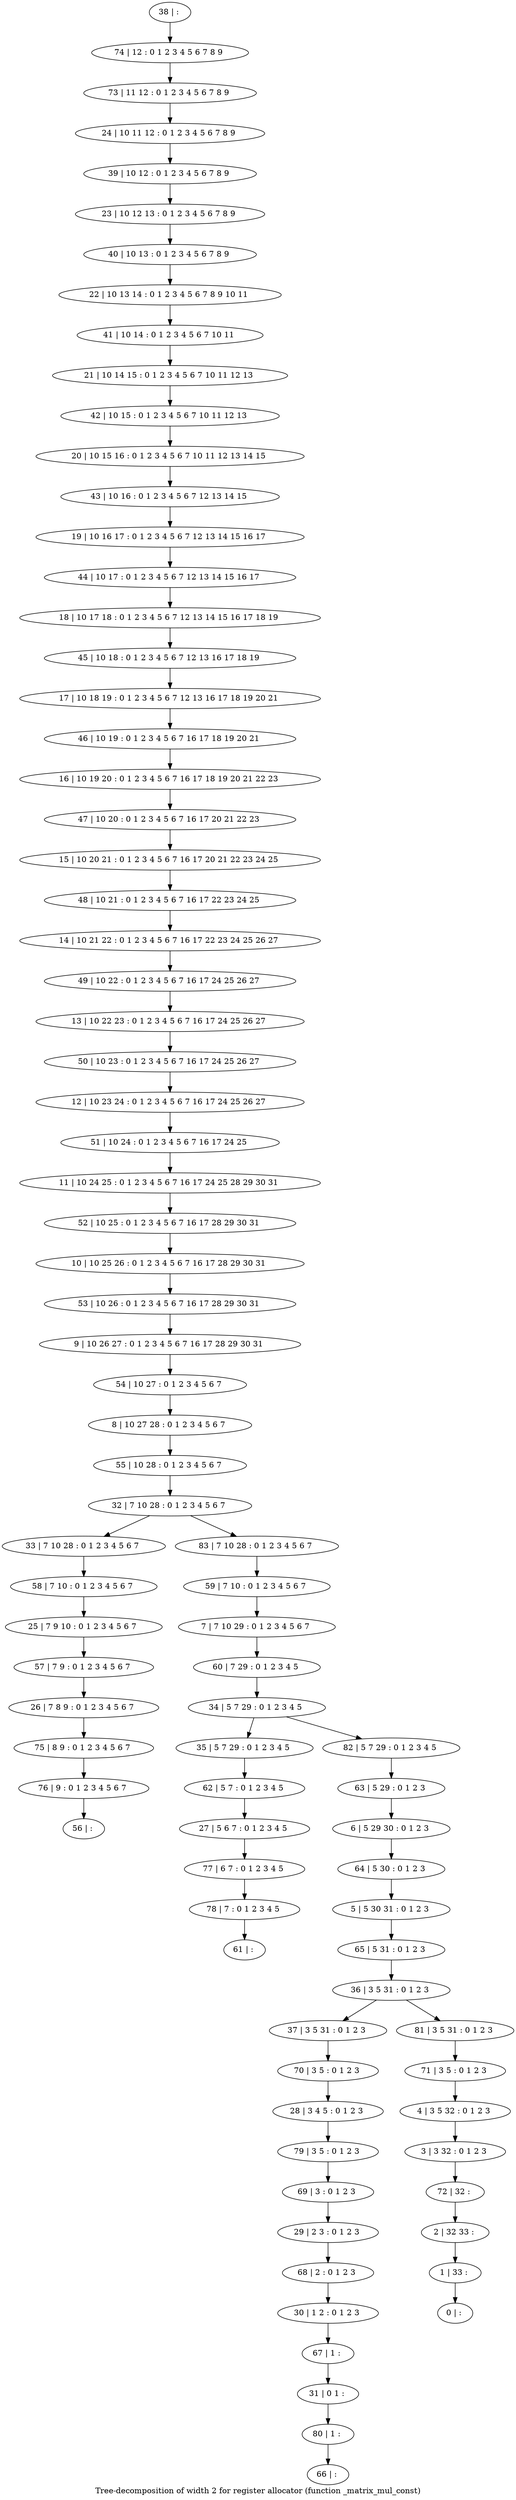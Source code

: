 digraph G {
graph [label="Tree-decomposition of width 2 for register allocator (function _matrix_mul_const)"]
0[label="0 | : "];
1[label="1 | 33 : "];
2[label="2 | 32 33 : "];
3[label="3 | 3 32 : 0 1 2 3 "];
4[label="4 | 3 5 32 : 0 1 2 3 "];
5[label="5 | 5 30 31 : 0 1 2 3 "];
6[label="6 | 5 29 30 : 0 1 2 3 "];
7[label="7 | 7 10 29 : 0 1 2 3 4 5 6 7 "];
8[label="8 | 10 27 28 : 0 1 2 3 4 5 6 7 "];
9[label="9 | 10 26 27 : 0 1 2 3 4 5 6 7 16 17 28 29 30 31 "];
10[label="10 | 10 25 26 : 0 1 2 3 4 5 6 7 16 17 28 29 30 31 "];
11[label="11 | 10 24 25 : 0 1 2 3 4 5 6 7 16 17 24 25 28 29 30 31 "];
12[label="12 | 10 23 24 : 0 1 2 3 4 5 6 7 16 17 24 25 26 27 "];
13[label="13 | 10 22 23 : 0 1 2 3 4 5 6 7 16 17 24 25 26 27 "];
14[label="14 | 10 21 22 : 0 1 2 3 4 5 6 7 16 17 22 23 24 25 26 27 "];
15[label="15 | 10 20 21 : 0 1 2 3 4 5 6 7 16 17 20 21 22 23 24 25 "];
16[label="16 | 10 19 20 : 0 1 2 3 4 5 6 7 16 17 18 19 20 21 22 23 "];
17[label="17 | 10 18 19 : 0 1 2 3 4 5 6 7 12 13 16 17 18 19 20 21 "];
18[label="18 | 10 17 18 : 0 1 2 3 4 5 6 7 12 13 14 15 16 17 18 19 "];
19[label="19 | 10 16 17 : 0 1 2 3 4 5 6 7 12 13 14 15 16 17 "];
20[label="20 | 10 15 16 : 0 1 2 3 4 5 6 7 10 11 12 13 14 15 "];
21[label="21 | 10 14 15 : 0 1 2 3 4 5 6 7 10 11 12 13 "];
22[label="22 | 10 13 14 : 0 1 2 3 4 5 6 7 8 9 10 11 "];
23[label="23 | 10 12 13 : 0 1 2 3 4 5 6 7 8 9 "];
24[label="24 | 10 11 12 : 0 1 2 3 4 5 6 7 8 9 "];
25[label="25 | 7 9 10 : 0 1 2 3 4 5 6 7 "];
26[label="26 | 7 8 9 : 0 1 2 3 4 5 6 7 "];
27[label="27 | 5 6 7 : 0 1 2 3 4 5 "];
28[label="28 | 3 4 5 : 0 1 2 3 "];
29[label="29 | 2 3 : 0 1 2 3 "];
30[label="30 | 1 2 : 0 1 2 3 "];
31[label="31 | 0 1 : "];
32[label="32 | 7 10 28 : 0 1 2 3 4 5 6 7 "];
33[label="33 | 7 10 28 : 0 1 2 3 4 5 6 7 "];
34[label="34 | 5 7 29 : 0 1 2 3 4 5 "];
35[label="35 | 5 7 29 : 0 1 2 3 4 5 "];
36[label="36 | 3 5 31 : 0 1 2 3 "];
37[label="37 | 3 5 31 : 0 1 2 3 "];
38[label="38 | : "];
39[label="39 | 10 12 : 0 1 2 3 4 5 6 7 8 9 "];
40[label="40 | 10 13 : 0 1 2 3 4 5 6 7 8 9 "];
41[label="41 | 10 14 : 0 1 2 3 4 5 6 7 10 11 "];
42[label="42 | 10 15 : 0 1 2 3 4 5 6 7 10 11 12 13 "];
43[label="43 | 10 16 : 0 1 2 3 4 5 6 7 12 13 14 15 "];
44[label="44 | 10 17 : 0 1 2 3 4 5 6 7 12 13 14 15 16 17 "];
45[label="45 | 10 18 : 0 1 2 3 4 5 6 7 12 13 16 17 18 19 "];
46[label="46 | 10 19 : 0 1 2 3 4 5 6 7 16 17 18 19 20 21 "];
47[label="47 | 10 20 : 0 1 2 3 4 5 6 7 16 17 20 21 22 23 "];
48[label="48 | 10 21 : 0 1 2 3 4 5 6 7 16 17 22 23 24 25 "];
49[label="49 | 10 22 : 0 1 2 3 4 5 6 7 16 17 24 25 26 27 "];
50[label="50 | 10 23 : 0 1 2 3 4 5 6 7 16 17 24 25 26 27 "];
51[label="51 | 10 24 : 0 1 2 3 4 5 6 7 16 17 24 25 "];
52[label="52 | 10 25 : 0 1 2 3 4 5 6 7 16 17 28 29 30 31 "];
53[label="53 | 10 26 : 0 1 2 3 4 5 6 7 16 17 28 29 30 31 "];
54[label="54 | 10 27 : 0 1 2 3 4 5 6 7 "];
55[label="55 | 10 28 : 0 1 2 3 4 5 6 7 "];
56[label="56 | : "];
57[label="57 | 7 9 : 0 1 2 3 4 5 6 7 "];
58[label="58 | 7 10 : 0 1 2 3 4 5 6 7 "];
59[label="59 | 7 10 : 0 1 2 3 4 5 6 7 "];
60[label="60 | 7 29 : 0 1 2 3 4 5 "];
61[label="61 | : "];
62[label="62 | 5 7 : 0 1 2 3 4 5 "];
63[label="63 | 5 29 : 0 1 2 3 "];
64[label="64 | 5 30 : 0 1 2 3 "];
65[label="65 | 5 31 : 0 1 2 3 "];
66[label="66 | : "];
67[label="67 | 1 : "];
68[label="68 | 2 : 0 1 2 3 "];
69[label="69 | 3 : 0 1 2 3 "];
70[label="70 | 3 5 : 0 1 2 3 "];
71[label="71 | 3 5 : 0 1 2 3 "];
72[label="72 | 32 : "];
73[label="73 | 11 12 : 0 1 2 3 4 5 6 7 8 9 "];
74[label="74 | 12 : 0 1 2 3 4 5 6 7 8 9 "];
75[label="75 | 8 9 : 0 1 2 3 4 5 6 7 "];
76[label="76 | 9 : 0 1 2 3 4 5 6 7 "];
77[label="77 | 6 7 : 0 1 2 3 4 5 "];
78[label="78 | 7 : 0 1 2 3 4 5 "];
79[label="79 | 3 5 : 0 1 2 3 "];
80[label="80 | 1 : "];
81[label="81 | 3 5 31 : 0 1 2 3 "];
82[label="82 | 5 7 29 : 0 1 2 3 4 5 "];
83[label="83 | 7 10 28 : 0 1 2 3 4 5 6 7 "];
57->26 ;
25->57 ;
58->25 ;
33->58 ;
62->27 ;
35->62 ;
67->31 ;
30->67 ;
68->30 ;
29->68 ;
69->29 ;
70->28 ;
37->70 ;
26->75 ;
76->56 ;
75->76 ;
27->77 ;
78->61 ;
77->78 ;
79->69 ;
28->79 ;
80->66 ;
31->80 ;
38->74 ;
74->73 ;
73->24 ;
24->39 ;
39->23 ;
23->40 ;
40->22 ;
22->41 ;
41->21 ;
21->42 ;
42->20 ;
20->43 ;
43->19 ;
19->44 ;
44->18 ;
18->45 ;
45->17 ;
17->46 ;
46->16 ;
16->47 ;
47->15 ;
15->48 ;
48->14 ;
14->49 ;
49->13 ;
13->50 ;
50->12 ;
12->51 ;
51->11 ;
11->52 ;
52->10 ;
10->53 ;
53->9 ;
9->54 ;
54->8 ;
8->55 ;
55->32 ;
59->7 ;
7->60 ;
60->34 ;
63->6 ;
6->64 ;
64->5 ;
5->65 ;
65->36 ;
71->4 ;
4->3 ;
3->72 ;
72->2 ;
2->1 ;
1->0 ;
81->71 ;
82->63 ;
83->59 ;
36->37 ;
36->81 ;
34->35 ;
34->82 ;
32->33 ;
32->83 ;
}
